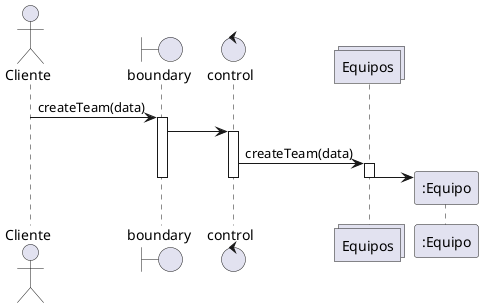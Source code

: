 @startuml Crear Equipo
actor "Cliente" as Client
boundary boundary
control control
collections Equipos as teams 
participant ":Equipo" as team
Client->boundary :createTeam(data)
activate boundary
boundary -> control 
activate control
control -> teams:createTeam(data)
activate teams
create team
teams -> team
deactivate teams
deactivate control
deactivate boundary
@enduml